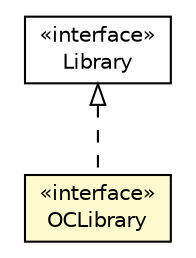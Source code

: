 #!/usr/local/bin/dot
#
# Class diagram 
# Generated by UMLGraph version R5_6-24-gf6e263 (http://www.umlgraph.org/)
#

digraph G {
	edge [fontname="Helvetica",fontsize=10,labelfontname="Helvetica",labelfontsize=10];
	node [fontname="Helvetica",fontsize=10,shape=plaintext];
	nodesep=0.25;
	ranksep=0.5;
	// com.orientechnologies.common.jna.OCLibrary
	c794818 [label=<<table title="com.orientechnologies.common.jna.OCLibrary" border="0" cellborder="1" cellspacing="0" cellpadding="2" port="p" bgcolor="lemonChiffon" href="./OCLibrary.html">
		<tr><td><table border="0" cellspacing="0" cellpadding="1">
<tr><td align="center" balign="center"> &#171;interface&#187; </td></tr>
<tr><td align="center" balign="center"> OCLibrary </td></tr>
		</table></td></tr>
		</table>>, URL="./OCLibrary.html", fontname="Helvetica", fontcolor="black", fontsize=10.0];
	//com.orientechnologies.common.jna.OCLibrary implements com.sun.jna.Library
	c796674:p -> c794818:p [dir=back,arrowtail=empty,style=dashed];
	// com.sun.jna.Library
	c796674 [label=<<table title="com.sun.jna.Library" border="0" cellborder="1" cellspacing="0" cellpadding="2" port="p" href="http://java.sun.com/j2se/1.4.2/docs/api/com/sun/jna/Library.html">
		<tr><td><table border="0" cellspacing="0" cellpadding="1">
<tr><td align="center" balign="center"> &#171;interface&#187; </td></tr>
<tr><td align="center" balign="center"> Library </td></tr>
		</table></td></tr>
		</table>>, URL="http://java.sun.com/j2se/1.4.2/docs/api/com/sun/jna/Library.html", fontname="Helvetica", fontcolor="black", fontsize=10.0];
}

